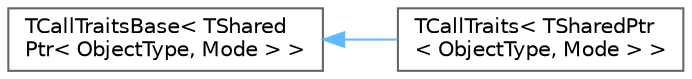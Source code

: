 digraph "Graphical Class Hierarchy"
{
 // INTERACTIVE_SVG=YES
 // LATEX_PDF_SIZE
  bgcolor="transparent";
  edge [fontname=Helvetica,fontsize=10,labelfontname=Helvetica,labelfontsize=10];
  node [fontname=Helvetica,fontsize=10,shape=box,height=0.2,width=0.4];
  rankdir="LR";
  Node0 [id="Node000000",label="TCallTraitsBase\< TShared\lPtr\< ObjectType, Mode \> \>",height=0.2,width=0.4,color="grey40", fillcolor="white", style="filled",URL="$d8/db5/structTCallTraitsBase.html",tooltip=" "];
  Node0 -> Node1 [id="edge6238_Node000000_Node000001",dir="back",color="steelblue1",style="solid",tooltip=" "];
  Node1 [id="Node000001",label="TCallTraits\< TSharedPtr\l\< ObjectType, Mode \> \>",height=0.2,width=0.4,color="grey40", fillcolor="white", style="filled",URL="$d5/dab/structTCallTraits_3_01TSharedPtr_3_01ObjectType_00_01Mode_01_4_01_4.html",tooltip=" "];
}
